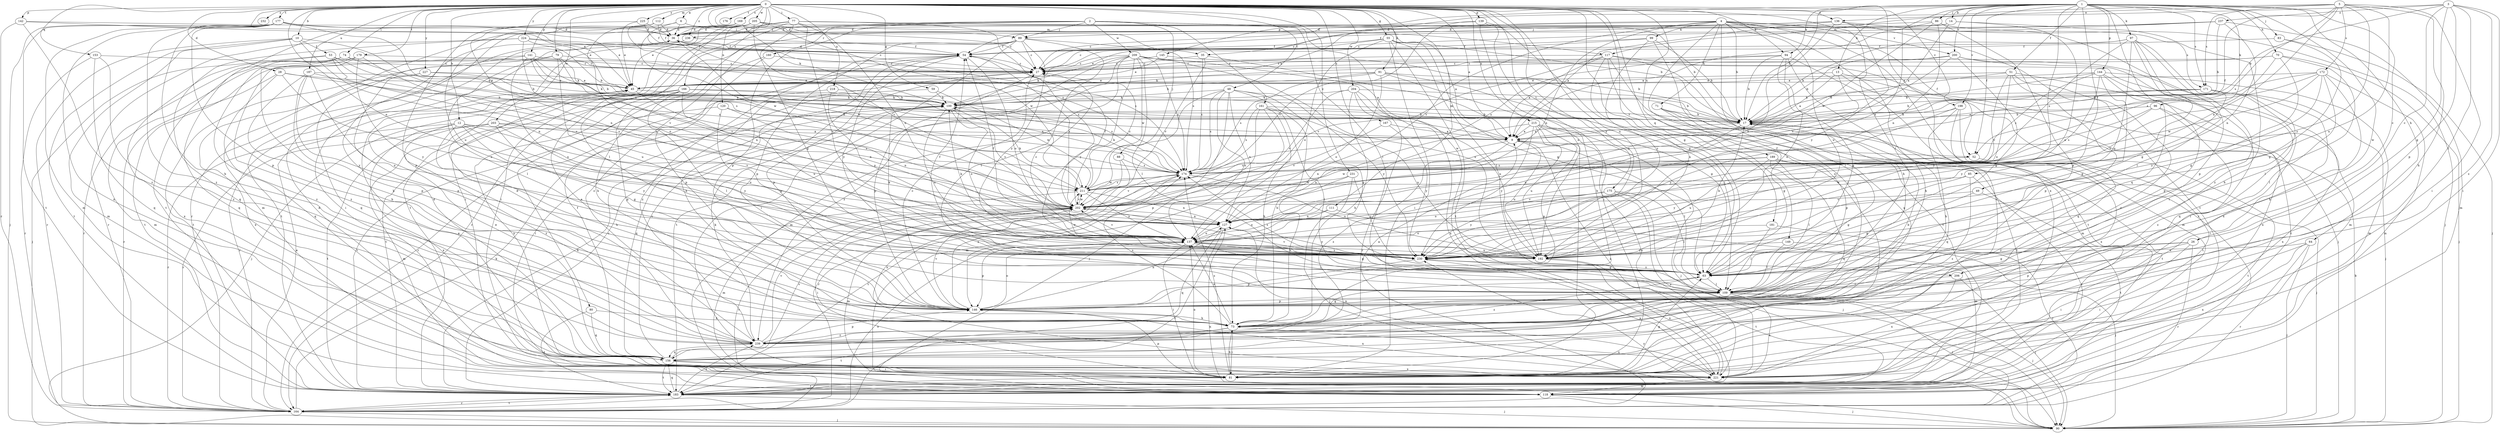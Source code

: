strict digraph  {
0;
1;
2;
3;
4;
5;
6;
9;
10;
12;
13;
14;
17;
26;
27;
28;
35;
36;
45;
48;
49;
51;
52;
53;
54;
55;
59;
63;
64;
70;
71;
73;
74;
77;
79;
80;
81;
83;
85;
86;
88;
89;
90;
91;
94;
96;
97;
99;
100;
109;
111;
112;
117;
118;
120;
127;
136;
137;
139;
141;
142;
144;
145;
146;
149;
153;
156;
160;
161;
164;
166;
167;
169;
171;
172;
174;
175;
176;
177;
179;
181;
183;
187;
189;
192;
198;
200;
202;
203;
204;
205;
206;
209;
211;
215;
218;
221;
224;
225;
227;
230;
231;
232;
236;
237;
239;
0 -> 6  [label=a];
0 -> 9  [label=a];
0 -> 10  [label=b];
0 -> 12  [label=b];
0 -> 28  [label=d];
0 -> 35  [label=d];
0 -> 45  [label=e];
0 -> 48  [label=f];
0 -> 55  [label=g];
0 -> 59  [label=g];
0 -> 63  [label=g];
0 -> 74  [label=i];
0 -> 77  [label=i];
0 -> 79  [label=i];
0 -> 91  [label=k];
0 -> 94  [label=k];
0 -> 109  [label=l];
0 -> 111  [label=m];
0 -> 112  [label=m];
0 -> 117  [label=m];
0 -> 120  [label=n];
0 -> 127  [label=n];
0 -> 136  [label=o];
0 -> 139  [label=p];
0 -> 141  [label=p];
0 -> 142  [label=p];
0 -> 149  [label=q];
0 -> 153  [label=q];
0 -> 166  [label=s];
0 -> 167  [label=s];
0 -> 169  [label=s];
0 -> 175  [label=t];
0 -> 176  [label=t];
0 -> 177  [label=t];
0 -> 179  [label=t];
0 -> 181  [label=t];
0 -> 187  [label=u];
0 -> 189  [label=u];
0 -> 192  [label=u];
0 -> 198  [label=v];
0 -> 203  [label=w];
0 -> 204  [label=w];
0 -> 205  [label=w];
0 -> 215  [label=x];
0 -> 218  [label=x];
0 -> 221  [label=x];
0 -> 224  [label=y];
0 -> 225  [label=y];
0 -> 227  [label=y];
0 -> 230  [label=y];
0 -> 231  [label=z];
0 -> 232  [label=z];
0 -> 236  [label=z];
1 -> 13  [label=b];
1 -> 14  [label=b];
1 -> 17  [label=b];
1 -> 26  [label=c];
1 -> 49  [label=f];
1 -> 51  [label=f];
1 -> 52  [label=f];
1 -> 64  [label=h];
1 -> 70  [label=h];
1 -> 83  [label=j];
1 -> 85  [label=j];
1 -> 86  [label=j];
1 -> 94  [label=k];
1 -> 96  [label=k];
1 -> 97  [label=k];
1 -> 127  [label=n];
1 -> 144  [label=p];
1 -> 145  [label=p];
1 -> 156  [label=q];
1 -> 171  [label=s];
1 -> 198  [label=v];
1 -> 200  [label=v];
1 -> 206  [label=w];
2 -> 80  [label=i];
2 -> 88  [label=j];
2 -> 89  [label=j];
2 -> 109  [label=l];
2 -> 146  [label=p];
2 -> 160  [label=r];
2 -> 161  [label=r];
2 -> 206  [label=w];
2 -> 209  [label=w];
2 -> 236  [label=z];
3 -> 17  [label=b];
3 -> 26  [label=c];
3 -> 63  [label=g];
3 -> 81  [label=i];
3 -> 109  [label=l];
3 -> 117  [label=m];
3 -> 146  [label=p];
3 -> 237  [label=z];
3 -> 239  [label=z];
4 -> 17  [label=b];
4 -> 27  [label=c];
4 -> 52  [label=f];
4 -> 71  [label=h];
4 -> 73  [label=h];
4 -> 81  [label=i];
4 -> 99  [label=k];
4 -> 100  [label=k];
4 -> 127  [label=n];
4 -> 164  [label=r];
4 -> 171  [label=s];
4 -> 192  [label=u];
4 -> 200  [label=v];
4 -> 202  [label=v];
4 -> 239  [label=z];
5 -> 35  [label=d];
5 -> 52  [label=f];
5 -> 73  [label=h];
5 -> 81  [label=i];
5 -> 127  [label=n];
5 -> 136  [label=o];
5 -> 171  [label=s];
5 -> 172  [label=s];
5 -> 174  [label=s];
5 -> 192  [label=u];
5 -> 230  [label=y];
6 -> 36  [label=d];
6 -> 89  [label=j];
6 -> 137  [label=o];
6 -> 174  [label=s];
9 -> 52  [label=f];
9 -> 109  [label=l];
9 -> 127  [label=n];
9 -> 192  [label=u];
9 -> 239  [label=z];
10 -> 53  [label=f];
10 -> 118  [label=m];
10 -> 127  [label=n];
10 -> 164  [label=r];
10 -> 174  [label=s];
10 -> 183  [label=t];
12 -> 9  [label=a];
12 -> 73  [label=h];
12 -> 137  [label=o];
12 -> 164  [label=r];
12 -> 202  [label=v];
12 -> 221  [label=x];
12 -> 230  [label=y];
12 -> 239  [label=z];
13 -> 9  [label=a];
13 -> 45  [label=e];
13 -> 127  [label=n];
13 -> 156  [label=q];
13 -> 183  [label=t];
14 -> 9  [label=a];
14 -> 27  [label=c];
14 -> 89  [label=j];
14 -> 192  [label=u];
14 -> 239  [label=z];
17 -> 9  [label=a];
17 -> 137  [label=o];
17 -> 156  [label=q];
17 -> 183  [label=t];
26 -> 63  [label=g];
26 -> 81  [label=i];
26 -> 146  [label=p];
26 -> 164  [label=r];
26 -> 230  [label=y];
27 -> 45  [label=e];
27 -> 146  [label=p];
28 -> 17  [label=b];
28 -> 45  [label=e];
28 -> 137  [label=o];
28 -> 156  [label=q];
28 -> 164  [label=r];
35 -> 27  [label=c];
35 -> 73  [label=h];
35 -> 174  [label=s];
35 -> 202  [label=v];
36 -> 54  [label=f];
36 -> 174  [label=s];
36 -> 211  [label=w];
45 -> 100  [label=k];
45 -> 127  [label=n];
45 -> 164  [label=r];
48 -> 63  [label=g];
48 -> 73  [label=h];
48 -> 90  [label=j];
48 -> 100  [label=k];
48 -> 127  [label=n];
48 -> 137  [label=o];
48 -> 174  [label=s];
48 -> 202  [label=v];
48 -> 230  [label=y];
49 -> 63  [label=g];
49 -> 183  [label=t];
49 -> 202  [label=v];
51 -> 17  [label=b];
51 -> 45  [label=e];
51 -> 137  [label=o];
51 -> 146  [label=p];
51 -> 202  [label=v];
51 -> 221  [label=x];
51 -> 239  [label=z];
52 -> 174  [label=s];
52 -> 183  [label=t];
52 -> 230  [label=y];
53 -> 9  [label=a];
53 -> 27  [label=c];
53 -> 90  [label=j];
53 -> 156  [label=q];
53 -> 174  [label=s];
53 -> 202  [label=v];
54 -> 27  [label=c];
54 -> 36  [label=d];
54 -> 73  [label=h];
54 -> 137  [label=o];
54 -> 146  [label=p];
54 -> 202  [label=v];
54 -> 230  [label=y];
54 -> 239  [label=z];
55 -> 9  [label=a];
55 -> 27  [label=c];
55 -> 54  [label=f];
55 -> 63  [label=g];
55 -> 81  [label=i];
55 -> 109  [label=l];
55 -> 137  [label=o];
55 -> 183  [label=t];
59 -> 81  [label=i];
59 -> 100  [label=k];
59 -> 211  [label=w];
63 -> 109  [label=l];
63 -> 174  [label=s];
63 -> 202  [label=v];
63 -> 230  [label=y];
63 -> 239  [label=z];
64 -> 81  [label=i];
64 -> 90  [label=j];
64 -> 164  [label=r];
64 -> 192  [label=u];
64 -> 221  [label=x];
70 -> 27  [label=c];
70 -> 63  [label=g];
70 -> 90  [label=j];
70 -> 100  [label=k];
70 -> 109  [label=l];
70 -> 137  [label=o];
71 -> 17  [label=b];
71 -> 63  [label=g];
71 -> 146  [label=p];
71 -> 183  [label=t];
73 -> 17  [label=b];
73 -> 63  [label=g];
73 -> 81  [label=i];
73 -> 137  [label=o];
73 -> 174  [label=s];
73 -> 183  [label=t];
73 -> 221  [label=x];
73 -> 239  [label=z];
74 -> 17  [label=b];
74 -> 27  [label=c];
74 -> 73  [label=h];
74 -> 221  [label=x];
74 -> 239  [label=z];
77 -> 17  [label=b];
77 -> 36  [label=d];
77 -> 63  [label=g];
77 -> 81  [label=i];
77 -> 127  [label=n];
77 -> 137  [label=o];
77 -> 183  [label=t];
77 -> 202  [label=v];
79 -> 27  [label=c];
79 -> 100  [label=k];
79 -> 109  [label=l];
79 -> 127  [label=n];
79 -> 183  [label=t];
79 -> 192  [label=u];
80 -> 73  [label=h];
80 -> 156  [label=q];
80 -> 183  [label=t];
81 -> 36  [label=d];
81 -> 63  [label=g];
81 -> 73  [label=h];
81 -> 137  [label=o];
81 -> 146  [label=p];
81 -> 174  [label=s];
81 -> 183  [label=t];
83 -> 54  [label=f];
83 -> 63  [label=g];
83 -> 90  [label=j];
85 -> 63  [label=g];
85 -> 183  [label=t];
85 -> 211  [label=w];
85 -> 239  [label=z];
86 -> 9  [label=a];
86 -> 36  [label=d];
86 -> 81  [label=i];
86 -> 127  [label=n];
86 -> 146  [label=p];
86 -> 211  [label=w];
88 -> 164  [label=r];
88 -> 174  [label=s];
88 -> 221  [label=x];
89 -> 27  [label=c];
89 -> 54  [label=f];
89 -> 81  [label=i];
89 -> 109  [label=l];
89 -> 146  [label=p];
89 -> 164  [label=r];
89 -> 174  [label=s];
89 -> 230  [label=y];
89 -> 239  [label=z];
90 -> 17  [label=b];
90 -> 127  [label=n];
90 -> 230  [label=y];
91 -> 45  [label=e];
91 -> 63  [label=g];
91 -> 100  [label=k];
91 -> 109  [label=l];
91 -> 118  [label=m];
91 -> 137  [label=o];
91 -> 174  [label=s];
94 -> 17  [label=b];
94 -> 27  [label=c];
94 -> 63  [label=g];
94 -> 73  [label=h];
94 -> 174  [label=s];
94 -> 183  [label=t];
94 -> 192  [label=u];
96 -> 17  [label=b];
96 -> 137  [label=o];
96 -> 174  [label=s];
96 -> 221  [label=x];
96 -> 239  [label=z];
97 -> 17  [label=b];
97 -> 54  [label=f];
97 -> 63  [label=g];
97 -> 73  [label=h];
97 -> 109  [label=l];
97 -> 146  [label=p];
97 -> 174  [label=s];
97 -> 192  [label=u];
99 -> 17  [label=b];
99 -> 45  [label=e];
99 -> 54  [label=f];
99 -> 109  [label=l];
99 -> 230  [label=y];
100 -> 17  [label=b];
100 -> 137  [label=o];
100 -> 156  [label=q];
100 -> 192  [label=u];
100 -> 202  [label=v];
109 -> 90  [label=j];
109 -> 146  [label=p];
109 -> 164  [label=r];
109 -> 221  [label=x];
111 -> 118  [label=m];
111 -> 127  [label=n];
111 -> 137  [label=o];
112 -> 36  [label=d];
112 -> 54  [label=f];
112 -> 146  [label=p];
112 -> 174  [label=s];
112 -> 192  [label=u];
117 -> 9  [label=a];
117 -> 27  [label=c];
117 -> 90  [label=j];
117 -> 118  [label=m];
117 -> 156  [label=q];
117 -> 183  [label=t];
117 -> 192  [label=u];
117 -> 202  [label=v];
118 -> 90  [label=j];
120 -> 17  [label=b];
120 -> 63  [label=g];
120 -> 127  [label=n];
120 -> 183  [label=t];
127 -> 137  [label=o];
127 -> 156  [label=q];
127 -> 164  [label=r];
127 -> 230  [label=y];
136 -> 9  [label=a];
136 -> 36  [label=d];
136 -> 54  [label=f];
136 -> 90  [label=j];
136 -> 137  [label=o];
136 -> 183  [label=t];
136 -> 230  [label=y];
137 -> 27  [label=c];
137 -> 54  [label=f];
137 -> 63  [label=g];
137 -> 81  [label=i];
137 -> 100  [label=k];
137 -> 109  [label=l];
137 -> 146  [label=p];
137 -> 192  [label=u];
137 -> 202  [label=v];
137 -> 230  [label=y];
139 -> 36  [label=d];
139 -> 63  [label=g];
139 -> 81  [label=i];
139 -> 192  [label=u];
139 -> 202  [label=v];
141 -> 9  [label=a];
141 -> 17  [label=b];
141 -> 27  [label=c];
141 -> 156  [label=q];
141 -> 183  [label=t];
141 -> 192  [label=u];
141 -> 202  [label=v];
142 -> 36  [label=d];
142 -> 45  [label=e];
142 -> 164  [label=r];
142 -> 239  [label=z];
144 -> 17  [label=b];
144 -> 45  [label=e];
144 -> 63  [label=g];
144 -> 118  [label=m];
144 -> 146  [label=p];
144 -> 156  [label=q];
144 -> 174  [label=s];
144 -> 230  [label=y];
145 -> 27  [label=c];
145 -> 45  [label=e];
145 -> 118  [label=m];
146 -> 27  [label=c];
146 -> 45  [label=e];
146 -> 73  [label=h];
146 -> 127  [label=n];
146 -> 137  [label=o];
146 -> 174  [label=s];
146 -> 202  [label=v];
146 -> 221  [label=x];
149 -> 90  [label=j];
149 -> 109  [label=l];
149 -> 230  [label=y];
153 -> 27  [label=c];
153 -> 156  [label=q];
153 -> 164  [label=r];
153 -> 239  [label=z];
156 -> 27  [label=c];
156 -> 36  [label=d];
156 -> 45  [label=e];
156 -> 54  [label=f];
156 -> 81  [label=i];
156 -> 183  [label=t];
156 -> 202  [label=v];
156 -> 221  [label=x];
160 -> 27  [label=c];
160 -> 73  [label=h];
160 -> 146  [label=p];
161 -> 17  [label=b];
161 -> 73  [label=h];
161 -> 109  [label=l];
161 -> 118  [label=m];
161 -> 146  [label=p];
161 -> 174  [label=s];
161 -> 192  [label=u];
164 -> 45  [label=e];
164 -> 90  [label=j];
164 -> 100  [label=k];
164 -> 137  [label=o];
164 -> 183  [label=t];
164 -> 202  [label=v];
166 -> 90  [label=j];
166 -> 100  [label=k];
166 -> 109  [label=l];
166 -> 146  [label=p];
166 -> 174  [label=s];
166 -> 183  [label=t];
166 -> 192  [label=u];
166 -> 221  [label=x];
167 -> 9  [label=a];
167 -> 202  [label=v];
167 -> 230  [label=y];
169 -> 36  [label=d];
169 -> 45  [label=e];
169 -> 100  [label=k];
169 -> 118  [label=m];
169 -> 183  [label=t];
169 -> 211  [label=w];
171 -> 9  [label=a];
171 -> 17  [label=b];
171 -> 81  [label=i];
171 -> 90  [label=j];
171 -> 100  [label=k];
171 -> 230  [label=y];
172 -> 9  [label=a];
172 -> 17  [label=b];
172 -> 45  [label=e];
172 -> 73  [label=h];
172 -> 109  [label=l];
172 -> 118  [label=m];
172 -> 211  [label=w];
172 -> 230  [label=y];
174 -> 100  [label=k];
174 -> 183  [label=t];
174 -> 192  [label=u];
174 -> 202  [label=v];
174 -> 211  [label=w];
175 -> 90  [label=j];
175 -> 109  [label=l];
175 -> 137  [label=o];
175 -> 202  [label=v];
175 -> 221  [label=x];
175 -> 230  [label=y];
177 -> 9  [label=a];
177 -> 36  [label=d];
177 -> 45  [label=e];
177 -> 73  [label=h];
177 -> 90  [label=j];
177 -> 118  [label=m];
177 -> 146  [label=p];
177 -> 183  [label=t];
177 -> 221  [label=x];
177 -> 239  [label=z];
179 -> 27  [label=c];
179 -> 118  [label=m];
179 -> 164  [label=r];
179 -> 202  [label=v];
179 -> 230  [label=y];
179 -> 239  [label=z];
181 -> 109  [label=l];
181 -> 137  [label=o];
181 -> 164  [label=r];
183 -> 27  [label=c];
183 -> 90  [label=j];
183 -> 100  [label=k];
183 -> 156  [label=q];
183 -> 164  [label=r];
183 -> 239  [label=z];
187 -> 45  [label=e];
187 -> 73  [label=h];
187 -> 146  [label=p];
187 -> 192  [label=u];
187 -> 211  [label=w];
187 -> 230  [label=y];
189 -> 81  [label=i];
189 -> 90  [label=j];
189 -> 109  [label=l];
189 -> 156  [label=q];
189 -> 174  [label=s];
189 -> 192  [label=u];
189 -> 211  [label=w];
192 -> 17  [label=b];
192 -> 100  [label=k];
192 -> 183  [label=t];
192 -> 221  [label=x];
198 -> 17  [label=b];
198 -> 73  [label=h];
198 -> 183  [label=t];
198 -> 221  [label=x];
198 -> 230  [label=y];
200 -> 17  [label=b];
200 -> 27  [label=c];
200 -> 63  [label=g];
200 -> 81  [label=i];
200 -> 202  [label=v];
200 -> 221  [label=x];
202 -> 54  [label=f];
202 -> 81  [label=i];
202 -> 118  [label=m];
202 -> 127  [label=n];
202 -> 211  [label=w];
203 -> 9  [label=a];
203 -> 63  [label=g];
203 -> 118  [label=m];
203 -> 164  [label=r];
203 -> 174  [label=s];
203 -> 183  [label=t];
203 -> 230  [label=y];
204 -> 17  [label=b];
204 -> 73  [label=h];
204 -> 100  [label=k];
204 -> 164  [label=r];
204 -> 192  [label=u];
204 -> 202  [label=v];
204 -> 221  [label=x];
205 -> 17  [label=b];
205 -> 27  [label=c];
205 -> 36  [label=d];
205 -> 81  [label=i];
205 -> 109  [label=l];
205 -> 164  [label=r];
205 -> 202  [label=v];
205 -> 211  [label=w];
206 -> 90  [label=j];
206 -> 109  [label=l];
206 -> 221  [label=x];
209 -> 9  [label=a];
209 -> 17  [label=b];
209 -> 27  [label=c];
209 -> 100  [label=k];
209 -> 109  [label=l];
209 -> 118  [label=m];
209 -> 174  [label=s];
209 -> 183  [label=t];
209 -> 192  [label=u];
209 -> 211  [label=w];
209 -> 230  [label=y];
209 -> 239  [label=z];
211 -> 27  [label=c];
211 -> 100  [label=k];
211 -> 118  [label=m];
211 -> 127  [label=n];
211 -> 137  [label=o];
211 -> 174  [label=s];
211 -> 202  [label=v];
215 -> 9  [label=a];
215 -> 81  [label=i];
215 -> 90  [label=j];
215 -> 127  [label=n];
215 -> 146  [label=p];
215 -> 192  [label=u];
215 -> 221  [label=x];
215 -> 230  [label=y];
218 -> 100  [label=k];
218 -> 137  [label=o];
218 -> 164  [label=r];
221 -> 9  [label=a];
221 -> 45  [label=e];
221 -> 118  [label=m];
221 -> 127  [label=n];
224 -> 17  [label=b];
224 -> 27  [label=c];
224 -> 54  [label=f];
224 -> 156  [label=q];
224 -> 164  [label=r];
224 -> 202  [label=v];
225 -> 36  [label=d];
225 -> 45  [label=e];
225 -> 54  [label=f];
225 -> 127  [label=n];
227 -> 45  [label=e];
227 -> 100  [label=k];
227 -> 146  [label=p];
227 -> 221  [label=x];
230 -> 54  [label=f];
230 -> 63  [label=g];
230 -> 146  [label=p];
230 -> 211  [label=w];
230 -> 221  [label=x];
231 -> 73  [label=h];
231 -> 90  [label=j];
231 -> 211  [label=w];
231 -> 230  [label=y];
236 -> 54  [label=f];
236 -> 81  [label=i];
236 -> 183  [label=t];
237 -> 17  [label=b];
237 -> 27  [label=c];
237 -> 36  [label=d];
237 -> 54  [label=f];
237 -> 118  [label=m];
237 -> 127  [label=n];
239 -> 9  [label=a];
239 -> 36  [label=d];
239 -> 100  [label=k];
239 -> 146  [label=p];
239 -> 156  [label=q];
239 -> 202  [label=v];
}
